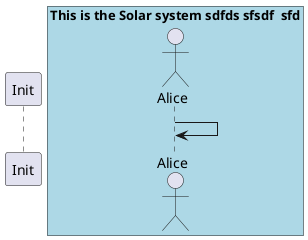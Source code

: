 {
  "sha1": "gj5c40preoe407l7nf2dk19i5hcrsog",
  "insertion": {
    "when": "2024-06-01T09:03:07.846Z",
    "user": "plantuml@gmail.com"
  }
}
@startuml
participant Init
box "This is the Solar system sdfds sfsdf  sfd" #LightBlue
actor Alice
end box

Alice -> Alice
@enduml
